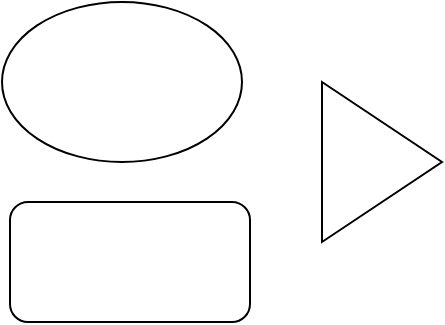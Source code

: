 <mxfile version="24.4.4" type="github">
  <diagram name="第 1 页" id="yvqoaTfYn3a4vqIGtDtq">
    <mxGraphModel dx="1261" dy="749" grid="1" gridSize="10" guides="1" tooltips="1" connect="1" arrows="1" fold="1" page="1" pageScale="1" pageWidth="827" pageHeight="1169" math="0" shadow="0">
      <root>
        <mxCell id="0" />
        <mxCell id="1" parent="0" />
        <mxCell id="jiLHrongXNbyoCOGD-El-1" value="" style="rounded=1;whiteSpace=wrap;html=1;" parent="1" vertex="1">
          <mxGeometry x="354" y="270" width="120" height="60" as="geometry" />
        </mxCell>
        <mxCell id="jiLHrongXNbyoCOGD-El-2" value="" style="ellipse;whiteSpace=wrap;html=1;" parent="1" vertex="1">
          <mxGeometry x="350" y="170" width="120" height="80" as="geometry" />
        </mxCell>
        <mxCell id="vjR4dU9NtenHa81lmI8a-1" value="" style="triangle;whiteSpace=wrap;html=1;" vertex="1" parent="1">
          <mxGeometry x="510" y="210" width="60" height="80" as="geometry" />
        </mxCell>
      </root>
    </mxGraphModel>
  </diagram>
</mxfile>

